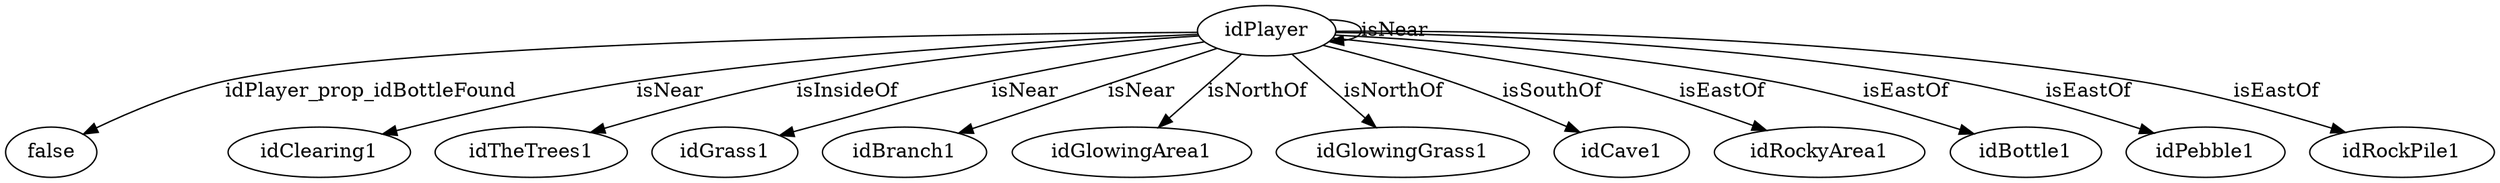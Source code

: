 digraph  {
idPlayer [node_type=entity_node];
false [node_type=property_node];
idClearing1 [node_type=entity_node];
idTheTrees1 [node_type=entity_node];
idGrass1 [node_type=entity_node];
idBranch1 [node_type=entity_node];
idGlowingArea1 [node_type=entity_node];
idGlowingGrass1 [node_type=entity_node];
idCave1 [node_type=entity_node];
idRockyArea1 [node_type=entity_node];
idBottle1 [node_type=entity_node];
idPebble1 [node_type=entity_node];
idRockPile1 [node_type=entity_node];
idPlayer -> false  [edge_type=property, label=idPlayer_prop_idBottleFound];
idPlayer -> idClearing1  [edge_type=relationship, label=isNear];
idPlayer -> idTheTrees1  [edge_type=relationship, label=isInsideOf];
idPlayer -> idPlayer  [edge_type=relationship, label=isNear];
idPlayer -> idGrass1  [edge_type=relationship, label=isNear];
idPlayer -> idBranch1  [edge_type=relationship, label=isNear];
idPlayer -> idGlowingArea1  [edge_type=relationship, label=isNorthOf];
idPlayer -> idGlowingGrass1  [edge_type=relationship, label=isNorthOf];
idPlayer -> idCave1  [edge_type=relationship, label=isSouthOf];
idPlayer -> idRockyArea1  [edge_type=relationship, label=isEastOf];
idPlayer -> idBottle1  [edge_type=relationship, label=isEastOf];
idPlayer -> idPebble1  [edge_type=relationship, label=isEastOf];
idPlayer -> idRockPile1  [edge_type=relationship, label=isEastOf];
}
